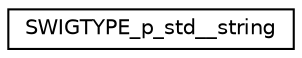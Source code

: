 digraph "Graphical Class Hierarchy"
{
  edge [fontname="Helvetica",fontsize="10",labelfontname="Helvetica",labelfontsize="10"];
  node [fontname="Helvetica",fontsize="10",shape=record];
  rankdir="LR";
  Node1 [label="SWIGTYPE_p_std__string",height=0.2,width=0.4,color="black", fillcolor="white", style="filled",URL="$class_s_w_i_g_t_y_p_e__p__std____string.html"];
}
